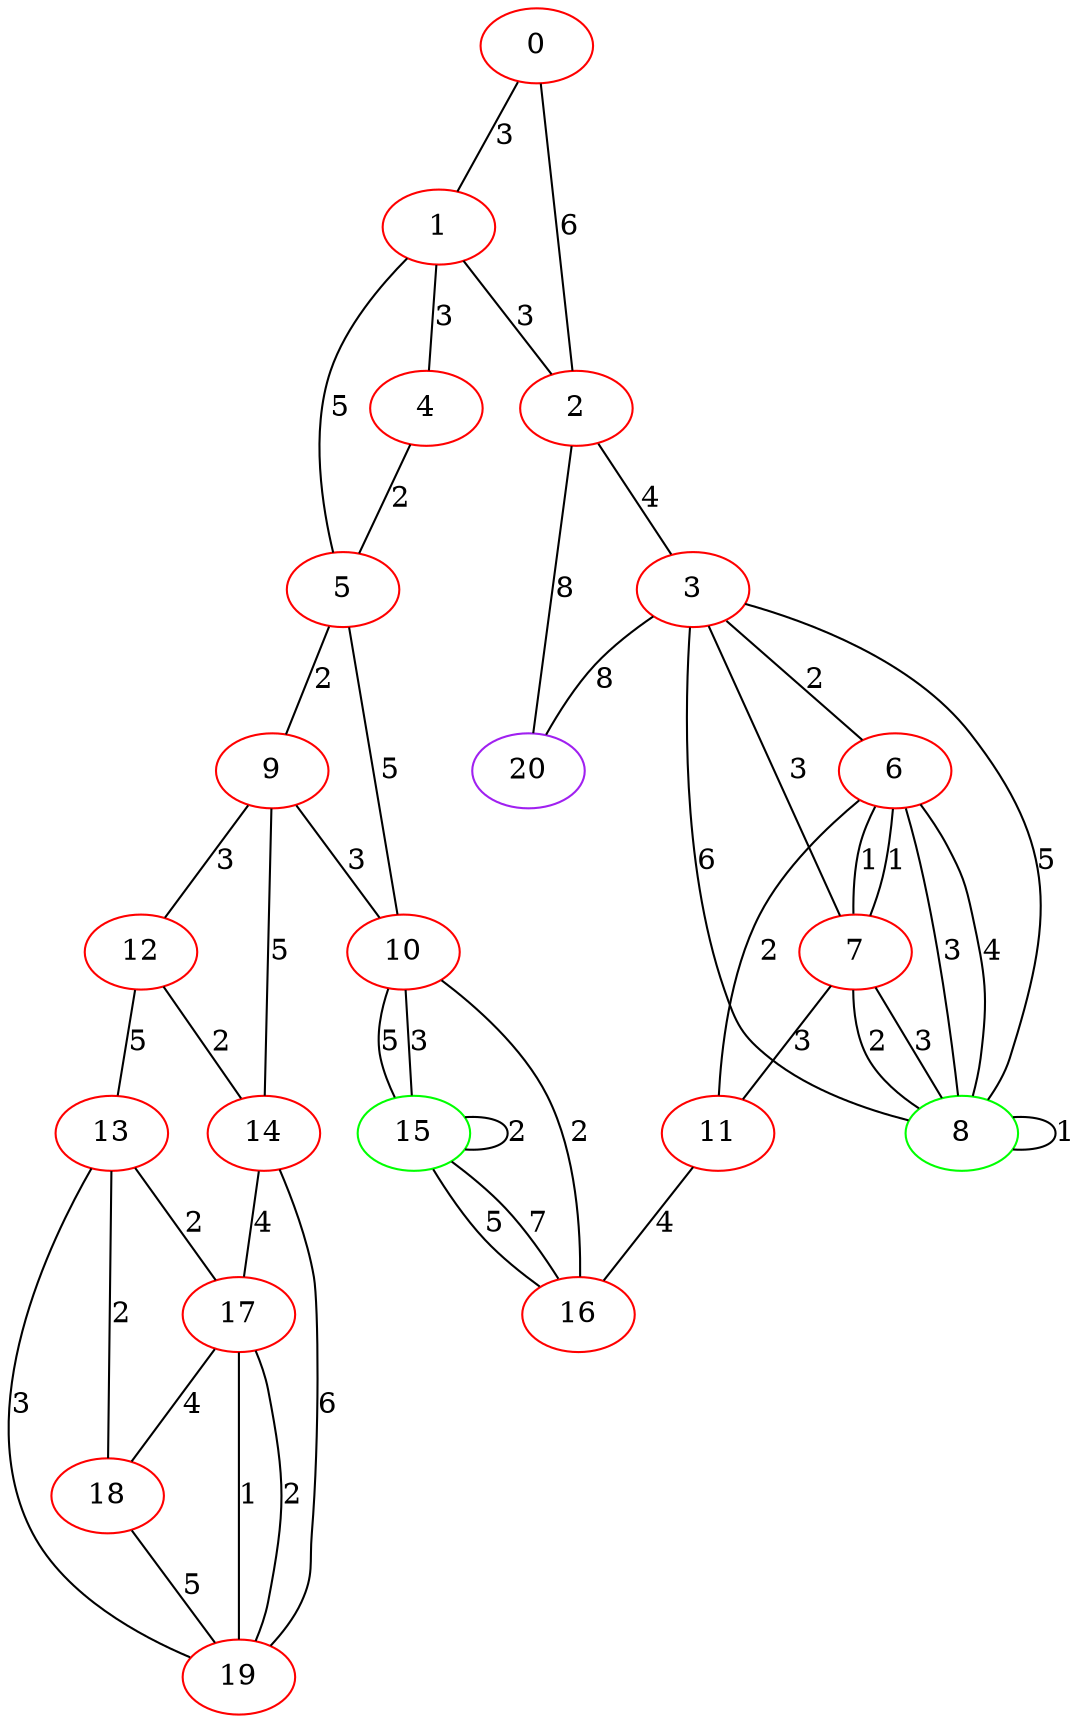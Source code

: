 graph "" {
0 [color=red, weight=1];
1 [color=red, weight=1];
2 [color=red, weight=1];
3 [color=red, weight=1];
4 [color=red, weight=1];
5 [color=red, weight=1];
6 [color=red, weight=1];
7 [color=red, weight=1];
8 [color=green, weight=2];
9 [color=red, weight=1];
10 [color=red, weight=1];
11 [color=red, weight=1];
12 [color=red, weight=1];
13 [color=red, weight=1];
14 [color=red, weight=1];
15 [color=green, weight=2];
16 [color=red, weight=1];
17 [color=red, weight=1];
18 [color=red, weight=1];
19 [color=red, weight=1];
20 [color=purple, weight=4];
0 -- 1  [key=0, label=3];
0 -- 2  [key=0, label=6];
1 -- 2  [key=0, label=3];
1 -- 4  [key=0, label=3];
1 -- 5  [key=0, label=5];
2 -- 3  [key=0, label=4];
2 -- 20  [key=0, label=8];
3 -- 8  [key=0, label=5];
3 -- 8  [key=1, label=6];
3 -- 20  [key=0, label=8];
3 -- 6  [key=0, label=2];
3 -- 7  [key=0, label=3];
4 -- 5  [key=0, label=2];
5 -- 9  [key=0, label=2];
5 -- 10  [key=0, label=5];
6 -- 8  [key=0, label=3];
6 -- 8  [key=1, label=4];
6 -- 11  [key=0, label=2];
6 -- 7  [key=0, label=1];
6 -- 7  [key=1, label=1];
7 -- 8  [key=0, label=2];
7 -- 8  [key=1, label=3];
7 -- 11  [key=0, label=3];
8 -- 8  [key=0, label=1];
9 -- 10  [key=0, label=3];
9 -- 12  [key=0, label=3];
9 -- 14  [key=0, label=5];
10 -- 16  [key=0, label=2];
10 -- 15  [key=0, label=3];
10 -- 15  [key=1, label=5];
11 -- 16  [key=0, label=4];
12 -- 13  [key=0, label=5];
12 -- 14  [key=0, label=2];
13 -- 17  [key=0, label=2];
13 -- 18  [key=0, label=2];
13 -- 19  [key=0, label=3];
14 -- 19  [key=0, label=6];
14 -- 17  [key=0, label=4];
15 -- 16  [key=0, label=5];
15 -- 16  [key=1, label=7];
15 -- 15  [key=0, label=2];
17 -- 18  [key=0, label=4];
17 -- 19  [key=0, label=1];
17 -- 19  [key=1, label=2];
18 -- 19  [key=0, label=5];
}
